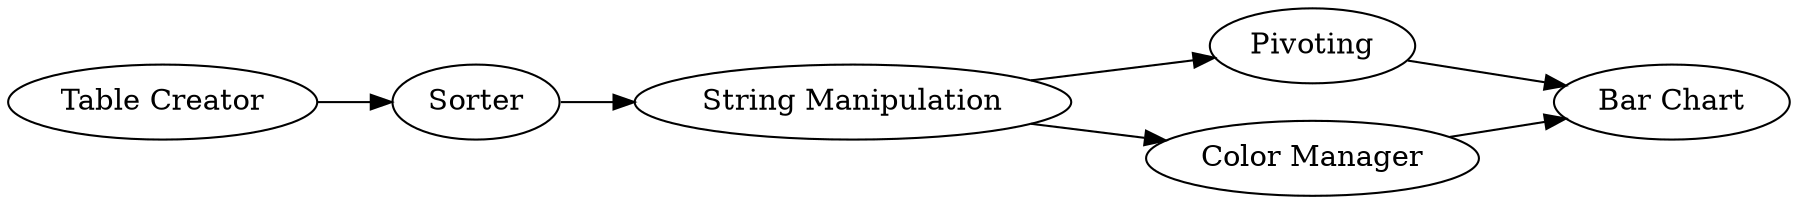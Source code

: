 digraph {
	76 -> 91
	3 -> 76
	91 -> 75
	47 -> 77
	91 -> 47
	75 -> 77
	91 [label="String Manipulation"]
	47 [label="Color Manager"]
	76 [label=Sorter]
	77 [label="Bar Chart"]
	3 [label="Table Creator"]
	75 [label=Pivoting]
	rankdir=LR
}
